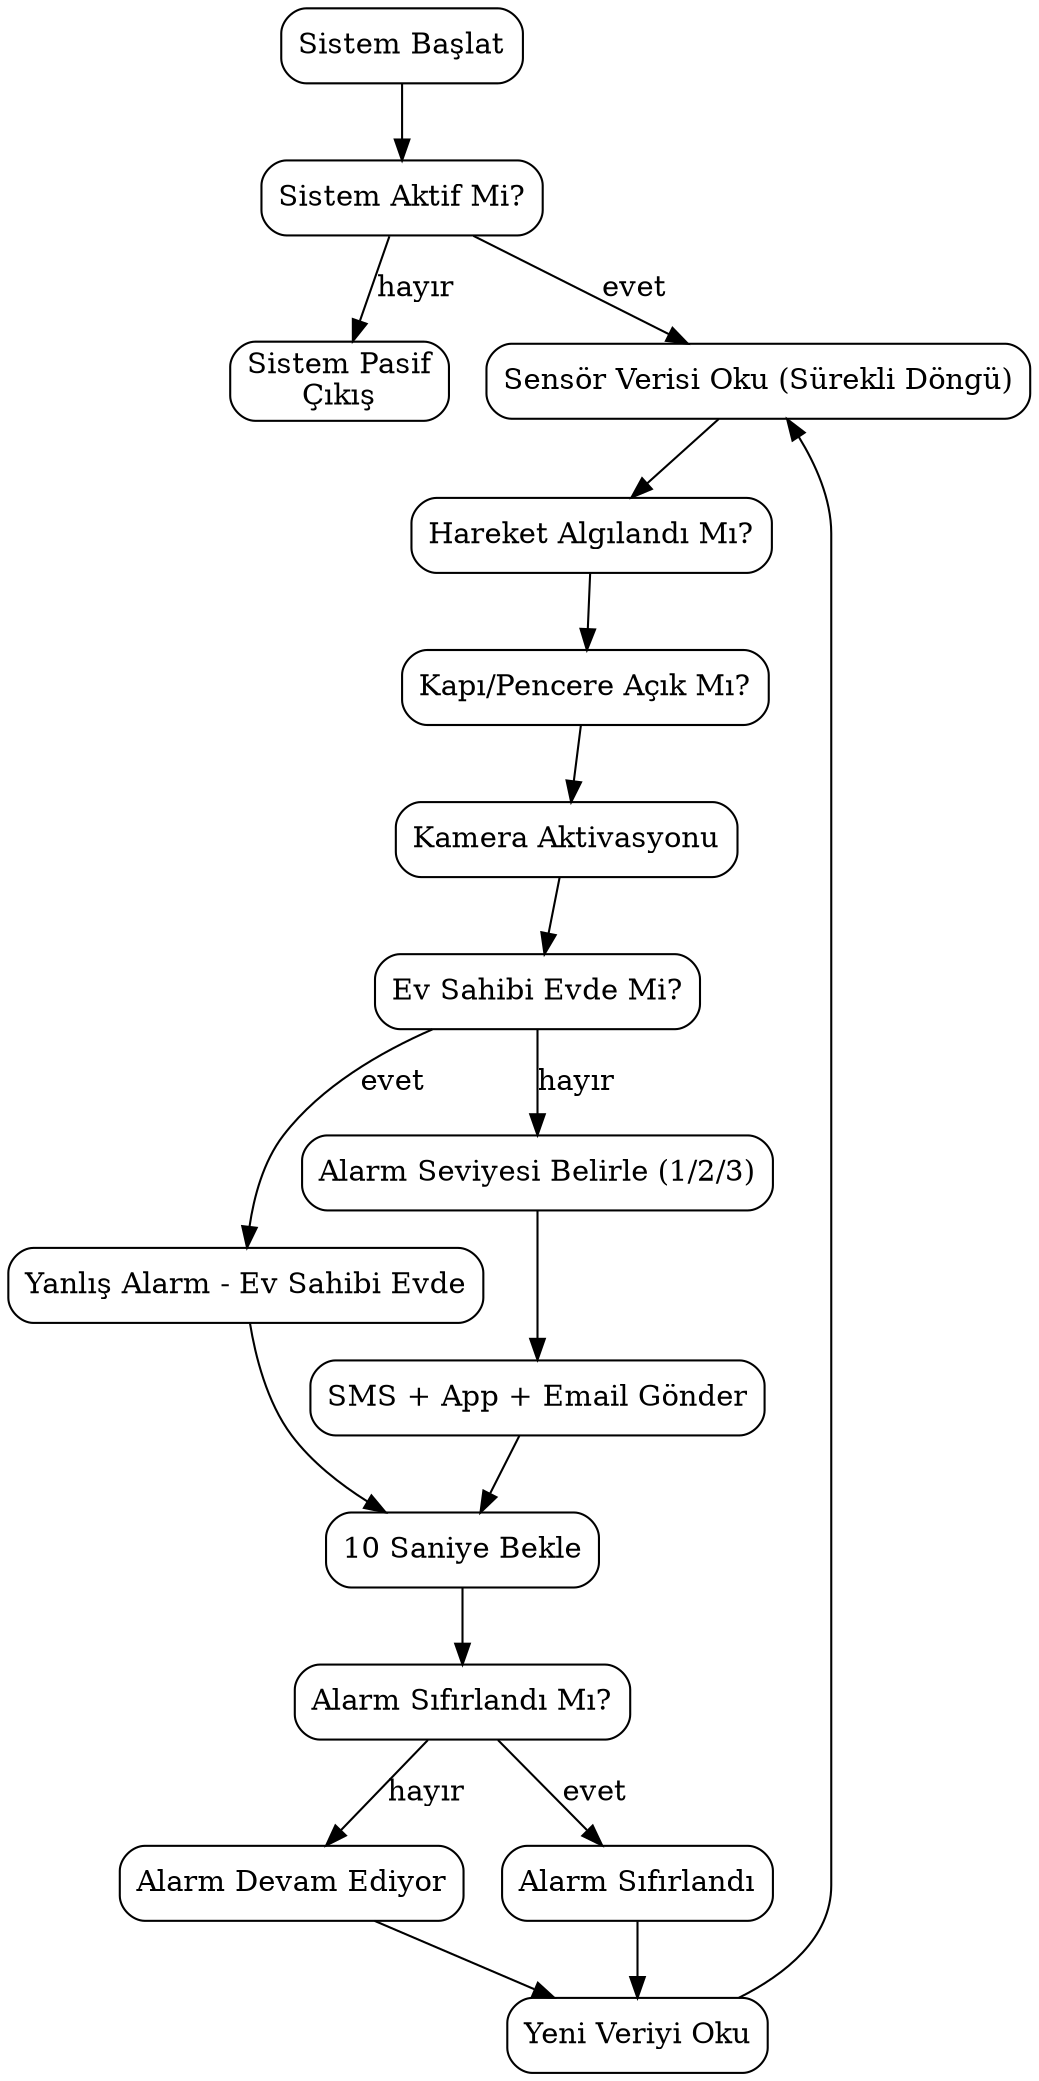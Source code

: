 digraph AkilliEvGuvenlikSistemi {
    rankdir=TB;
    node [shape=box, style=rounded];

    Start [label="Sistem Başlat"];
    Kontrol [label="Sistem Aktif Mi?"];
    Pasif [label="Sistem Pasif\nÇıkış"];
    SensorOku [label="Sensör Verisi Oku (Sürekli Döngü)"];
    HareketKontrol [label="Hareket Algılandı Mı?"];
    KapiKontrol [label="Kapı/Pencere Açık Mı?"];
    KameraAktif [label="Kamera Aktivasyonu"];
    EvdeMi [label="Ev Sahibi Evde Mi?"];
    YanlisAlarm [label="Yanlış Alarm - Ev Sahibi Evde"];
    AlarmSeviye [label="Alarm Seviyesi Belirle (1/2/3)"];
    Bildirim [label="SMS + App + Email Gönder"];
    Bekle [label="10 Saniye Bekle"];
    AlarmDurum [label="Alarm Sıfırlandı Mı?"];
    Devam [label="Alarm Devam Ediyor"];
    Reset [label="Alarm Sıfırlandı"];
    SensorTekrar [label="Yeni Veriyi Oku"];

    // Akışlar
    Start -> Kontrol;
    Kontrol -> Pasif [label="hayır"];
    Kontrol -> SensorOku [label="evet"];
    SensorOku -> HareketKontrol;
    HareketKontrol -> KapiKontrol;
    KapiKontrol -> KameraAktif;

    KameraAktif -> EvdeMi;
    EvdeMi -> YanlisAlarm [label="evet"];
    EvdeMi -> AlarmSeviye [label="hayır"];

    YanlisAlarm -> Bekle;
    AlarmSeviye -> Bildirim;
    Bildirim -> Bekle;

    Bekle -> AlarmDurum;
    AlarmDurum -> Reset [label="evet"];
    AlarmDurum -> Devam [label="hayır"];

    Reset -> SensorTekrar;
    Devam -> SensorTekrar;
    SensorTekrar -> SensorOku;
}
